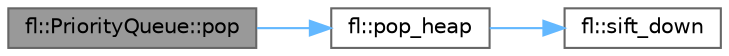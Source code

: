 digraph "fl::PriorityQueue::pop"
{
 // INTERACTIVE_SVG=YES
 // LATEX_PDF_SIZE
  bgcolor="transparent";
  edge [fontname=Helvetica,fontsize=10,labelfontname=Helvetica,labelfontsize=10];
  node [fontname=Helvetica,fontsize=10,shape=box,height=0.2,width=0.4];
  rankdir="LR";
  Node1 [id="Node000001",label="fl::PriorityQueue::pop",height=0.2,width=0.4,color="gray40", fillcolor="grey60", style="filled", fontcolor="black",tooltip=" "];
  Node1 -> Node2 [id="edge1_Node000001_Node000002",color="steelblue1",style="solid",tooltip=" "];
  Node2 [id="Node000002",label="fl::pop_heap",height=0.2,width=0.4,color="grey40", fillcolor="white", style="filled",URL="$d4/d36/namespacefl_ac5b2224bf2c369fde850b50537baa50e.html#ac5b2224bf2c369fde850b50537baa50e",tooltip=" "];
  Node2 -> Node3 [id="edge2_Node000002_Node000003",color="steelblue1",style="solid",tooltip=" "];
  Node3 [id="Node000003",label="fl::sift_down",height=0.2,width=0.4,color="grey40", fillcolor="white", style="filled",URL="$d4/d36/namespacefl_a5836bf9f6814249178388e65ef3b2bac.html#a5836bf9f6814249178388e65ef3b2bac",tooltip=" "];
}
